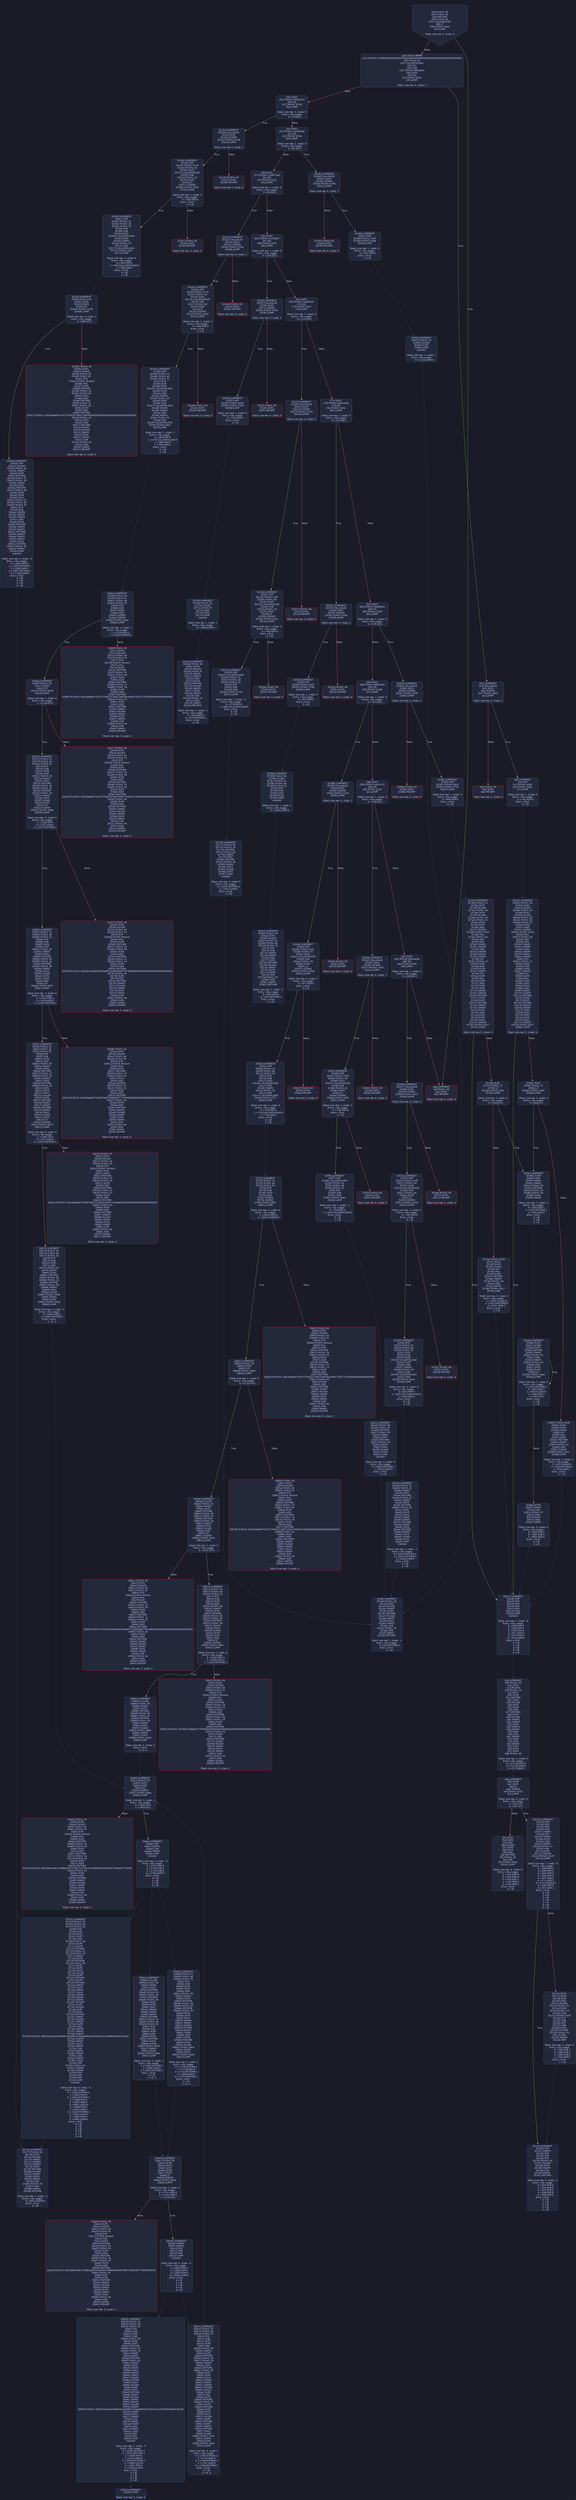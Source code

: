 digraph G {
    node [shape=box, style="filled, rounded", color="#565f89", fontcolor="#c0caf5", fontname="Helvetica", fillcolor="#24283b"];
    edge [color="#414868", fontcolor="#c0caf5", fontname="Helvetica"];
    bgcolor="#1a1b26";
    0 [ label = "[00] PUSH1 80
[02] PUSH1 40
[04] MSTORE
[05] PUSH1 04
[07] CALLDATASIZE
[08] LT
[09] PUSH2 00ae
[0c] JUMPI

Stack size req: 0, sizeΔ: 0
" shape = invhouse]
    1 [ label = "[0d] PUSH4 ffffffff
[12] PUSH29 0100000000000000000000000000000000000000000000000000000000
[30] PUSH1 00
[32] CALLDATALOAD
[33] DIV
[34] AND
[35] PUSH4 06fdde03
[3a] DUP2
[3b] EQ
[3c] PUSH2 00b3
[3f] JUMPI

Stack size req: 0, sizeΔ: 1
"]
    2 [ label = "[40] DUP1
[41] PUSH4 095ea7b3
[46] EQ
[47] PUSH2 013d
[4a] JUMPI

Stack size req: 1, sizeΔ: 0
Entry->Op usage:
	0->70:EQ:1
"]
    3 [ label = "[4b] DUP1
[4c] PUSH4 18160ddd
[51] EQ
[52] PUSH2 018a
[55] JUMPI

Stack size req: 1, sizeΔ: 0
Entry->Op usage:
	0->81:EQ:1
"]
    4 [ label = "[56] DUP1
[57] PUSH4 23b872dd
[5c] EQ
[5d] PUSH2 01b1
[60] JUMPI

Stack size req: 1, sizeΔ: 0
Entry->Op usage:
	0->92:EQ:1
"]
    5 [ label = "[61] DUP1
[62] PUSH4 313ce567
[67] EQ
[68] PUSH2 01f4
[6b] JUMPI

Stack size req: 1, sizeΔ: 0
Entry->Op usage:
	0->103:EQ:1
"]
    6 [ label = "[6c] DUP1
[6d] PUSH4 70a08231
[72] EQ
[73] PUSH2 021f
[76] JUMPI

Stack size req: 1, sizeΔ: 0
Entry->Op usage:
	0->114:EQ:1
"]
    7 [ label = "[77] DUP1
[78] PUSH4 8da5cb5b
[7d] EQ
[7e] PUSH2 0252
[81] JUMPI

Stack size req: 1, sizeΔ: 0
Entry->Op usage:
	0->125:EQ:1
"]
    8 [ label = "[82] DUP1
[83] PUSH4 95d89b41
[88] EQ
[89] PUSH2 0283
[8c] JUMPI

Stack size req: 1, sizeΔ: 0
Entry->Op usage:
	0->136:EQ:1
"]
    9 [ label = "[8d] DUP1
[8e] PUSH4 a9059cbb
[93] EQ
[94] PUSH2 0298
[97] JUMPI

Stack size req: 1, sizeΔ: 0
Entry->Op usage:
	0->147:EQ:1
"]
    10 [ label = "[98] DUP1
[99] PUSH4 cd4217c1
[9e] EQ
[9f] PUSH2 02d3
[a2] JUMPI

Stack size req: 1, sizeΔ: 0
Entry->Op usage:
	0->158:EQ:1
"]
    11 [ label = "[a3] DUP1
[a4] PUSH4 dd62ed3e
[a9] EQ
[aa] PUSH2 0306
[ad] JUMPI

Stack size req: 1, sizeΔ: 0
Entry->Op usage:
	0->169:EQ:1
"]
    12 [ label = "[ae] JUMPDEST
[af] PUSH1 00
[b1] DUP1
[b2] REVERT

Stack size req: 0, sizeΔ: 0
" color = "red"]
    13 [ label = "[b3] JUMPDEST
[b4] CALLVALUE
[b5] DUP1
[b6] ISZERO
[b7] PUSH2 00bf
[ba] JUMPI

Stack size req: 0, sizeΔ: 1
"]
    14 [ label = "[bb] PUSH1 00
[bd] DUP1
[be] REVERT

Stack size req: 0, sizeΔ: 0
" color = "red"]
    15 [ label = "[bf] JUMPDEST
[c0] POP
[c1] PUSH2 00c8
[c4] PUSH2 0341
[c7] JUMP

Stack size req: 1, sizeΔ: 0
Entry->Op usage:
	0->192:POP:0
Entry->Exit:
	0->😵
"]
    16 [ label = "[c8] JUMPDEST
[c9] PUSH1 40
[cb] DUP1
[cc] MLOAD
[cd] PUSH1 20
[cf] DUP1
[d0] DUP3
[d1] MSTORE
[d2] DUP4
[d3] MLOAD
[d4] DUP2
[d5] DUP4
[d6] ADD
[d7] MSTORE
[d8] DUP4
[d9] MLOAD
[da] SWAP2
[db] SWAP3
[dc] DUP4
[dd] SWAP3
[de] SWAP1
[df] DUP4
[e0] ADD
[e1] SWAP2
[e2] DUP6
[e3] ADD
[e4] SWAP1
[e5] DUP1
[e6] DUP4
[e7] DUP4
[e8] PUSH1 00

Stack size req: 1, sizeΔ: 9
Entry->Op usage:
	0->211:MLOAD:0
	0->217:MLOAD:0
	0->227:ADD:0
"]
    17 [ label = "[ea] JUMPDEST
[eb] DUP4
[ec] DUP2
[ed] LT
[ee] ISZERO
[ef] PUSH2 0102
[f2] JUMPI

Stack size req: 4, sizeΔ: 0
Entry->Op usage:
	0->237:LT:0
	3->237:LT:1
"]
    18 [ label = "[f3] DUP2
[f4] DUP2
[f5] ADD
[f6] MLOAD
[f7] DUP4
[f8] DUP3
[f9] ADD
[fa] MSTORE
[fb] PUSH1 20
[fd] ADD
[fe] PUSH2 00ea
[0101] JUMP

Stack size req: 3, sizeΔ: 0
Entry->Op usage:
	0->245:ADD:0
	0->249:ADD:0
	0->253:ADD:1
	1->245:ADD:1
	2->249:ADD:1
Entry->Exit:
	0->😵
"]
    19 [ label = "[0102] JUMPDEST
[0103] POP
[0104] POP
[0105] POP
[0106] POP
[0107] SWAP1
[0108] POP
[0109] SWAP1
[010a] DUP2
[010b] ADD
[010c] SWAP1
[010d] PUSH1 1f
[010f] AND
[0110] DUP1
[0111] ISZERO
[0112] PUSH2 012f
[0115] JUMPI

Stack size req: 7, sizeΔ: -5
Entry->Op usage:
	0->259:POP:0
	1->260:POP:0
	2->261:POP:0
	3->262:POP:0
	4->267:ADD:0
	4->271:AND:1
	4->273:ISZERO:0
	5->264:POP:0
	6->267:ADD:1
Entry->Exit:
	0->😵
	1->😵
	2->😵
	3->😵
	4->0
	5->😵
	6->😵
"]
    20 [ label = "[0116] DUP1
[0117] DUP3
[0118] SUB
[0119] DUP1
[011a] MLOAD
[011b] PUSH1 01
[011d] DUP4
[011e] PUSH1 20
[0120] SUB
[0121] PUSH2 0100
[0124] EXP
[0125] SUB
[0126] NOT
[0127] AND
[0128] DUP2
[0129] MSTORE
[012a] PUSH1 20
[012c] ADD
[012d] SWAP2
[012e] POP

Stack size req: 2, sizeΔ: 0
Entry->Op usage:
	0->280:SUB:1
	0->288:SUB:1
	1->280:SUB:0
	1->302:POP:0
Entry->Exit:
	1->😵
"]
    21 [ label = "[012f] JUMPDEST
[0130] POP
[0131] SWAP3
[0132] POP
[0133] POP
[0134] POP
[0135] PUSH1 40
[0137] MLOAD
[0138] DUP1
[0139] SWAP2
[013a] SUB
[013b] SWAP1
[013c] RETURN

Stack size req: 5, sizeΔ: -5
Entry->Op usage:
	0->304:POP:0
	1->314:SUB:0
	2->307:POP:0
	3->308:POP:0
	4->306:POP:0
Entry->Exit:
	0->😵
	1->😵
	2->😵
	3->😵
	4->😵
" color = "darkblue"]
    22 [ label = "[013d] JUMPDEST
[013e] CALLVALUE
[013f] DUP1
[0140] ISZERO
[0141] PUSH2 0149
[0144] JUMPI

Stack size req: 0, sizeΔ: 1
"]
    23 [ label = "[0145] PUSH1 00
[0147] DUP1
[0148] REVERT

Stack size req: 0, sizeΔ: 0
" color = "red"]
    24 [ label = "[0149] JUMPDEST
[014a] POP
[014b] PUSH2 0176
[014e] PUSH1 04
[0150] DUP1
[0151] CALLDATASIZE
[0152] SUB
[0153] PUSH1 40
[0155] DUP2
[0156] LT
[0157] ISZERO
[0158] PUSH2 0160
[015b] JUMPI

Stack size req: 1, sizeΔ: 2
Entry->Op usage:
	0->330:POP:0
Entry->Exit:
	0->😵
"]
    25 [ label = "[015c] PUSH1 00
[015e] DUP1
[015f] REVERT

Stack size req: 0, sizeΔ: 0
" color = "red"]
    26 [ label = "[0160] JUMPDEST
[0161] POP
[0162] PUSH1 01
[0164] PUSH1 a0
[0166] PUSH1 02
[0168] EXP
[0169] SUB
[016a] DUP2
[016b] CALLDATALOAD
[016c] AND
[016d] SWAP1
[016e] PUSH1 20
[0170] ADD
[0171] CALLDATALOAD
[0172] PUSH2 03cf
[0175] JUMP

Stack size req: 2, sizeΔ: 0
Entry->Op usage:
	0->353:POP:0
	1->363:CALLDATALOAD:0
	1->368:ADD:1
Entry->Exit:
	0->😵
	1->😵
"]
    27 [ label = "[0176] JUMPDEST
[0177] PUSH1 40
[0179] DUP1
[017a] MLOAD
[017b] SWAP2
[017c] ISZERO
[017d] ISZERO
[017e] DUP3
[017f] MSTORE
[0180] MLOAD
[0181] SWAP1
[0182] DUP2
[0183] SWAP1
[0184] SUB
[0185] PUSH1 20
[0187] ADD
[0188] SWAP1
[0189] RETURN

Stack size req: 1, sizeΔ: -1
Entry->Op usage:
	0->380:ISZERO:0
Entry->Exit:
	0->😵
" color = "darkblue"]
    28 [ label = "[018a] JUMPDEST
[018b] CALLVALUE
[018c] DUP1
[018d] ISZERO
[018e] PUSH2 0196
[0191] JUMPI

Stack size req: 0, sizeΔ: 1
"]
    29 [ label = "[0192] PUSH1 00
[0194] DUP1
[0195] REVERT

Stack size req: 0, sizeΔ: 0
" color = "red"]
    30 [ label = "[0196] JUMPDEST
[0197] POP
[0198] PUSH2 019f
[019b] PUSH2 0456
[019e] JUMP

Stack size req: 1, sizeΔ: 0
Entry->Op usage:
	0->407:POP:0
Entry->Exit:
	0->😵
"]
    31 [ label = "[019f] JUMPDEST
[01a0] PUSH1 40
[01a2] DUP1
[01a3] MLOAD
[01a4] SWAP2
[01a5] DUP3
[01a6] MSTORE
[01a7] MLOAD
[01a8] SWAP1
[01a9] DUP2
[01aa] SWAP1
[01ab] SUB
[01ac] PUSH1 20
[01ae] ADD
[01af] SWAP1
[01b0] RETURN

Stack size req: 1, sizeΔ: -1
Entry->Op usage:
	0->422:MSTORE:1
Entry->Exit:
	0->😵
" color = "darkblue"]
    32 [ label = "[01b1] JUMPDEST
[01b2] CALLVALUE
[01b3] DUP1
[01b4] ISZERO
[01b5] PUSH2 01bd
[01b8] JUMPI

Stack size req: 0, sizeΔ: 1
"]
    33 [ label = "[01b9] PUSH1 00
[01bb] DUP1
[01bc] REVERT

Stack size req: 0, sizeΔ: 0
" color = "red"]
    34 [ label = "[01bd] JUMPDEST
[01be] POP
[01bf] PUSH2 0176
[01c2] PUSH1 04
[01c4] DUP1
[01c5] CALLDATASIZE
[01c6] SUB
[01c7] PUSH1 60
[01c9] DUP2
[01ca] LT
[01cb] ISZERO
[01cc] PUSH2 01d4
[01cf] JUMPI

Stack size req: 1, sizeΔ: 2
Entry->Op usage:
	0->446:POP:0
Entry->Exit:
	0->😵
"]
    35 [ label = "[01d0] PUSH1 00
[01d2] DUP1
[01d3] REVERT

Stack size req: 0, sizeΔ: 0
" color = "red"]
    36 [ label = "[01d4] JUMPDEST
[01d5] POP
[01d6] PUSH1 01
[01d8] PUSH1 a0
[01da] PUSH1 02
[01dc] EXP
[01dd] SUB
[01de] DUP2
[01df] CALLDATALOAD
[01e0] DUP2
[01e1] AND
[01e2] SWAP2
[01e3] PUSH1 20
[01e5] DUP2
[01e6] ADD
[01e7] CALLDATALOAD
[01e8] SWAP1
[01e9] SWAP2
[01ea] AND
[01eb] SWAP1
[01ec] PUSH1 40
[01ee] ADD
[01ef] CALLDATALOAD
[01f0] PUSH2 045c
[01f3] JUMP

Stack size req: 2, sizeΔ: 1
Entry->Op usage:
	0->469:POP:0
	1->479:CALLDATALOAD:0
	1->486:ADD:0
	1->494:ADD:1
Entry->Exit:
	0->😵
	1->😵
"]
    37 [ label = "[01f4] JUMPDEST
[01f5] CALLVALUE
[01f6] DUP1
[01f7] ISZERO
[01f8] PUSH2 0200
[01fb] JUMPI

Stack size req: 0, sizeΔ: 1
"]
    38 [ label = "[01fc] PUSH1 00
[01fe] DUP1
[01ff] REVERT

Stack size req: 0, sizeΔ: 0
" color = "red"]
    39 [ label = "[0200] JUMPDEST
[0201] POP
[0202] PUSH2 0209
[0205] PUSH2 076d
[0208] JUMP

Stack size req: 1, sizeΔ: 0
Entry->Op usage:
	0->513:POP:0
Entry->Exit:
	0->😵
"]
    40 [ label = "[0209] JUMPDEST
[020a] PUSH1 40
[020c] DUP1
[020d] MLOAD
[020e] PUSH1 ff
[0210] SWAP1
[0211] SWAP3
[0212] AND
[0213] DUP3
[0214] MSTORE
[0215] MLOAD
[0216] SWAP1
[0217] DUP2
[0218] SWAP1
[0219] SUB
[021a] PUSH1 20
[021c] ADD
[021d] SWAP1
[021e] RETURN

Stack size req: 1, sizeΔ: -1
Entry->Op usage:
	0->530:AND:0
	0->532:MSTORE:1
Entry->Exit:
	0->😵
" color = "darkblue"]
    41 [ label = "[021f] JUMPDEST
[0220] CALLVALUE
[0221] DUP1
[0222] ISZERO
[0223] PUSH2 022b
[0226] JUMPI

Stack size req: 0, sizeΔ: 1
"]
    42 [ label = "[0227] PUSH1 00
[0229] DUP1
[022a] REVERT

Stack size req: 0, sizeΔ: 0
" color = "red"]
    43 [ label = "[022b] JUMPDEST
[022c] POP
[022d] PUSH2 019f
[0230] PUSH1 04
[0232] DUP1
[0233] CALLDATASIZE
[0234] SUB
[0235] PUSH1 20
[0237] DUP2
[0238] LT
[0239] ISZERO
[023a] PUSH2 0242
[023d] JUMPI

Stack size req: 1, sizeΔ: 2
Entry->Op usage:
	0->556:POP:0
Entry->Exit:
	0->😵
"]
    44 [ label = "[023e] PUSH1 00
[0240] DUP1
[0241] REVERT

Stack size req: 0, sizeΔ: 0
" color = "red"]
    45 [ label = "[0242] JUMPDEST
[0243] POP
[0244] CALLDATALOAD
[0245] PUSH1 01
[0247] PUSH1 a0
[0249] PUSH1 02
[024b] EXP
[024c] SUB
[024d] AND
[024e] PUSH2 0776
[0251] JUMP

Stack size req: 2, sizeΔ: -1
Entry->Op usage:
	0->579:POP:0
	1->580:CALLDATALOAD:0
Entry->Exit:
	0->😵
	1->😵
"]
    46 [ label = "[0252] JUMPDEST
[0253] CALLVALUE
[0254] DUP1
[0255] ISZERO
[0256] PUSH2 025e
[0259] JUMPI

Stack size req: 0, sizeΔ: 1
"]
    47 [ label = "[025a] PUSH1 00
[025c] DUP1
[025d] REVERT

Stack size req: 0, sizeΔ: 0
" color = "red"]
    48 [ label = "[025e] JUMPDEST
[025f] POP
[0260] PUSH2 0267
[0263] PUSH2 0788
[0266] JUMP

Stack size req: 1, sizeΔ: 0
Entry->Op usage:
	0->607:POP:0
Entry->Exit:
	0->😵
"]
    49 [ label = "[0267] JUMPDEST
[0268] PUSH1 40
[026a] DUP1
[026b] MLOAD
[026c] PUSH1 01
[026e] PUSH1 a0
[0270] PUSH1 02
[0272] EXP
[0273] SUB
[0274] SWAP1
[0275] SWAP3
[0276] AND
[0277] DUP3
[0278] MSTORE
[0279] MLOAD
[027a] SWAP1
[027b] DUP2
[027c] SWAP1
[027d] SUB
[027e] PUSH1 20
[0280] ADD
[0281] SWAP1
[0282] RETURN

Stack size req: 1, sizeΔ: -1
Entry->Op usage:
	0->630:AND:0
	0->632:MSTORE:1
Entry->Exit:
	0->😵
" color = "darkblue"]
    50 [ label = "[0283] JUMPDEST
[0284] CALLVALUE
[0285] DUP1
[0286] ISZERO
[0287] PUSH2 028f
[028a] JUMPI

Stack size req: 0, sizeΔ: 1
"]
    51 [ label = "[028b] PUSH1 00
[028d] DUP1
[028e] REVERT

Stack size req: 0, sizeΔ: 0
" color = "red"]
    52 [ label = "[028f] JUMPDEST
[0290] POP
[0291] PUSH2 00c8
[0294] PUSH2 0797
[0297] JUMP

Stack size req: 1, sizeΔ: 0
Entry->Op usage:
	0->656:POP:0
Entry->Exit:
	0->😵
"]
    53 [ label = "[0298] JUMPDEST
[0299] CALLVALUE
[029a] DUP1
[029b] ISZERO
[029c] PUSH2 02a4
[029f] JUMPI

Stack size req: 0, sizeΔ: 1
"]
    54 [ label = "[02a0] PUSH1 00
[02a2] DUP1
[02a3] REVERT

Stack size req: 0, sizeΔ: 0
" color = "red"]
    55 [ label = "[02a4] JUMPDEST
[02a5] POP
[02a6] PUSH2 02d1
[02a9] PUSH1 04
[02ab] DUP1
[02ac] CALLDATASIZE
[02ad] SUB
[02ae] PUSH1 40
[02b0] DUP2
[02b1] LT
[02b2] ISZERO
[02b3] PUSH2 02bb
[02b6] JUMPI

Stack size req: 1, sizeΔ: 2
Entry->Op usage:
	0->677:POP:0
Entry->Exit:
	0->😵
"]
    56 [ label = "[02b7] PUSH1 00
[02b9] DUP1
[02ba] REVERT

Stack size req: 0, sizeΔ: 0
" color = "red"]
    57 [ label = "[02bb] JUMPDEST
[02bc] POP
[02bd] PUSH1 01
[02bf] PUSH1 a0
[02c1] PUSH1 02
[02c3] EXP
[02c4] SUB
[02c5] DUP2
[02c6] CALLDATALOAD
[02c7] AND
[02c8] SWAP1
[02c9] PUSH1 20
[02cb] ADD
[02cc] CALLDATALOAD
[02cd] PUSH2 07f1
[02d0] JUMP

Stack size req: 2, sizeΔ: 0
Entry->Op usage:
	0->700:POP:0
	1->710:CALLDATALOAD:0
	1->715:ADD:1
Entry->Exit:
	0->😵
	1->😵
"]
    58 [ label = "[02d1] JUMPDEST
[02d2] STOP

Stack size req: 0, sizeΔ: 0
" color = "darkblue"]
    59 [ label = "[02d3] JUMPDEST
[02d4] CALLVALUE
[02d5] DUP1
[02d6] ISZERO
[02d7] PUSH2 02df
[02da] JUMPI

Stack size req: 0, sizeΔ: 1
"]
    60 [ label = "[02db] PUSH1 00
[02dd] DUP1
[02de] REVERT

Stack size req: 0, sizeΔ: 0
" color = "red"]
    61 [ label = "[02df] JUMPDEST
[02e0] POP
[02e1] PUSH2 019f
[02e4] PUSH1 04
[02e6] DUP1
[02e7] CALLDATASIZE
[02e8] SUB
[02e9] PUSH1 20
[02eb] DUP2
[02ec] LT
[02ed] ISZERO
[02ee] PUSH2 02f6
[02f1] JUMPI

Stack size req: 1, sizeΔ: 2
Entry->Op usage:
	0->736:POP:0
Entry->Exit:
	0->😵
"]
    62 [ label = "[02f2] PUSH1 00
[02f4] DUP1
[02f5] REVERT

Stack size req: 0, sizeΔ: 0
" color = "red"]
    63 [ label = "[02f6] JUMPDEST
[02f7] POP
[02f8] CALLDATALOAD
[02f9] PUSH1 01
[02fb] PUSH1 a0
[02fd] PUSH1 02
[02ff] EXP
[0300] SUB
[0301] AND
[0302] PUSH2 0a21
[0305] JUMP

Stack size req: 2, sizeΔ: -1
Entry->Op usage:
	0->759:POP:0
	1->760:CALLDATALOAD:0
Entry->Exit:
	0->😵
	1->😵
"]
    64 [ label = "[0306] JUMPDEST
[0307] CALLVALUE
[0308] DUP1
[0309] ISZERO
[030a] PUSH2 0312
[030d] JUMPI

Stack size req: 0, sizeΔ: 1
"]
    65 [ label = "[030e] PUSH1 00
[0310] DUP1
[0311] REVERT

Stack size req: 0, sizeΔ: 0
" color = "red"]
    66 [ label = "[0312] JUMPDEST
[0313] POP
[0314] PUSH2 019f
[0317] PUSH1 04
[0319] DUP1
[031a] CALLDATASIZE
[031b] SUB
[031c] PUSH1 40
[031e] DUP2
[031f] LT
[0320] ISZERO
[0321] PUSH2 0329
[0324] JUMPI

Stack size req: 1, sizeΔ: 2
Entry->Op usage:
	0->787:POP:0
Entry->Exit:
	0->😵
"]
    67 [ label = "[0325] PUSH1 00
[0327] DUP1
[0328] REVERT

Stack size req: 0, sizeΔ: 0
" color = "red"]
    68 [ label = "[0329] JUMPDEST
[032a] POP
[032b] PUSH1 01
[032d] PUSH1 a0
[032f] PUSH1 02
[0331] EXP
[0332] SUB
[0333] DUP2
[0334] CALLDATALOAD
[0335] DUP2
[0336] AND
[0337] SWAP2
[0338] PUSH1 20
[033a] ADD
[033b] CALLDATALOAD
[033c] AND
[033d] PUSH2 0a33
[0340] JUMP

Stack size req: 2, sizeΔ: 0
Entry->Op usage:
	0->810:POP:0
	1->820:CALLDATALOAD:0
	1->826:ADD:1
Entry->Exit:
	0->😵
	1->😵
"]
    69 [ label = "[0341] JUMPDEST
[0342] PUSH1 00
[0344] DUP1
[0345] SLOAD
[0346] PUSH1 40
[0348] DUP1
[0349] MLOAD
[034a] PUSH1 20
[034c] PUSH1 02
[034e] PUSH1 01
[0350] DUP6
[0351] AND
[0352] ISZERO
[0353] PUSH2 0100
[0356] MUL
[0357] PUSH1 00
[0359] NOT
[035a] ADD
[035b] SWAP1
[035c] SWAP5
[035d] AND
[035e] SWAP4
[035f] SWAP1
[0360] SWAP4
[0361] DIV
[0362] PUSH1 1f
[0364] DUP2
[0365] ADD
[0366] DUP5
[0367] SWAP1
[0368] DIV
[0369] DUP5
[036a] MUL
[036b] DUP3
[036c] ADD
[036d] DUP5
[036e] ADD
[036f] SWAP1
[0370] SWAP3
[0371] MSTORE
[0372] DUP2
[0373] DUP2
[0374] MSTORE
[0375] SWAP3
[0376] SWAP2
[0377] DUP4
[0378] ADD
[0379] DUP3
[037a] DUP3
[037b] DUP1
[037c] ISZERO
[037d] PUSH2 03c7
[0380] JUMPI

Stack size req: 0, sizeΔ: 6
"]
    70 [ label = "[0381] DUP1
[0382] PUSH1 1f
[0384] LT
[0385] PUSH2 039c
[0388] JUMPI

Stack size req: 1, sizeΔ: 0
Entry->Op usage:
	0->900:LT:1
"]
    71 [ label = "[0389] PUSH2 0100
[038c] DUP1
[038d] DUP4
[038e] SLOAD
[038f] DIV
[0390] MUL
[0391] DUP4
[0392] MSTORE
[0393] SWAP2
[0394] PUSH1 20
[0396] ADD
[0397] SWAP2
[0398] PUSH2 03c7
[039b] JUMP

Stack size req: 3, sizeΔ: 0
Entry->Op usage:
	1->910:SLOAD:0
	2->914:MSTORE:0
	2->918:ADD:1
Entry->Exit:
	2->😵
"]
    72 [ label = "[039c] JUMPDEST
[039d] DUP3
[039e] ADD
[039f] SWAP2
[03a0] SWAP1
[03a1] PUSH1 00
[03a3] MSTORE
[03a4] PUSH1 20
[03a6] PUSH1 00
[03a8] SHA3
[03a9] SWAP1

Stack size req: 3, sizeΔ: 0
Entry->Op usage:
	0->926:ADD:1
	1->931:MSTORE:1
	2->926:ADD:0
Entry->Exit:
	0->😵
	1->😵
	2->0
"]
    73 [ label = "[03aa] JUMPDEST
[03ab] DUP2
[03ac] SLOAD
[03ad] DUP2
[03ae] MSTORE
[03af] SWAP1
[03b0] PUSH1 01
[03b2] ADD
[03b3] SWAP1
[03b4] PUSH1 20
[03b6] ADD
[03b7] DUP1
[03b8] DUP4
[03b9] GT
[03ba] PUSH2 03aa
[03bd] JUMPI

Stack size req: 3, sizeΔ: 0
Entry->Op usage:
	0->942:MSTORE:0
	0->950:ADD:1
	1->940:SLOAD:0
	1->946:ADD:1
	2->953:GT:0
Entry->Exit:
	0->😵
	1->😵
"]
    74 [ label = "[03be] DUP3
[03bf] SWAP1
[03c0] SUB
[03c1] PUSH1 1f
[03c3] AND
[03c4] DUP3
[03c5] ADD
[03c6] SWAP2

Stack size req: 3, sizeΔ: 0
Entry->Op usage:
	0->960:SUB:0
	2->960:SUB:1
	2->965:ADD:0
Entry->Exit:
	0->😵
	2->0
"]
    75 [ label = "[03c7] JUMPDEST
[03c8] POP
[03c9] POP
[03ca] POP
[03cb] POP
[03cc] POP
[03cd] DUP2
[03ce] JUMP
Indirect!

Stack size req: 7, sizeΔ: -5
Entry->Op usage:
	0->968:POP:0
	1->969:POP:0
	2->970:POP:0
	3->971:POP:0
	4->972:POP:0
	6->974:JUMP:0
Entry->Exit:
	0->😵
	1->😵
	2->😵
	3->😵
	4->😵
" color = "teal"]
    76 [ label = "[03cf] JUMPDEST
[03d0] PUSH1 00
[03d2] DUP1
[03d3] DUP3
[03d4] GT
[03d5] PUSH2 0428
[03d8] JUMPI

Stack size req: 1, sizeΔ: 1
Entry->Op usage:
	0->980:GT:0
"]
    77 [ label = "[03d9] PUSH1 40
[03db] DUP1
[03dc] MLOAD
[03dd] PUSH1 e5
[03df] PUSH1 02
[03e1] EXP
[03e2] PUSH3 461bcd
[03e6] MUL
[03e7] DUP2
[03e8] MSTORE
[03e9] PUSH1 20
[03eb] PUSH1 04
[03ed] DUP3
[03ee] ADD
[03ef] MSTORE
[03f0] PUSH1 0f
[03f2] PUSH1 24
[03f4] DUP3
[03f5] ADD
[03f6] MSTORE
[03f7] PUSH32 43616e6e6f7420757365207a65726f0000000000000000000000000000000000
[0418] PUSH1 44
[041a] DUP3
[041b] ADD
[041c] MSTORE
[041d] SWAP1
[041e] MLOAD
[041f] SWAP1
[0420] DUP2
[0421] SWAP1
[0422] SUB
[0423] PUSH1 64
[0425] ADD
[0426] SWAP1
[0427] REVERT

Stack size req: 0, sizeΔ: 0
" color = "red"]
    78 [ label = "[0428] JUMPDEST
[0429] POP
[042a] CALLER
[042b] PUSH1 00
[042d] SWAP1
[042e] DUP2
[042f] MSTORE
[0430] PUSH1 07
[0432] PUSH1 20
[0434] SWAP1
[0435] DUP2
[0436] MSTORE
[0437] PUSH1 40
[0439] DUP1
[043a] DUP4
[043b] SHA3
[043c] PUSH1 01
[043e] PUSH1 a0
[0440] PUSH1 02
[0442] EXP
[0443] SUB
[0444] SWAP6
[0445] SWAP1
[0446] SWAP6
[0447] AND
[0448] DUP4
[0449] MSTORE
[044a] SWAP4
[044b] SWAP1
[044c] MSTORE
[044d] SWAP2
[044e] SWAP1
[044f] SWAP2
[0450] SHA3
[0451] SSTORE
[0452] PUSH1 01
[0454] SWAP1
[0455] JUMP
Indirect!

Stack size req: 4, sizeΔ: -3
Entry->Op usage:
	0->1065:POP:0
	1->1105:SSTORE:1
	2->1095:AND:1
	2->1097:MSTORE:1
	3->1109:JUMP:0
Entry->Exit:
	0->😵
	1->😵
	2->😵
	3->😵
" color = "teal"]
    79 [ label = "[0456] JUMPDEST
[0457] PUSH1 03
[0459] SLOAD
[045a] DUP2
[045b] JUMP
Indirect!

Stack size req: 1, sizeΔ: 1
Entry->Op usage:
	0->1115:JUMP:0
" color = "teal"]
    80 [ label = "[045c] JUMPDEST
[045d] PUSH1 00
[045f] PUSH1 01
[0461] PUSH1 a0
[0463] PUSH1 02
[0465] EXP
[0466] SUB
[0467] DUP4
[0468] AND
[0469] ISZERO
[046a] ISZERO
[046b] PUSH2 04be
[046e] JUMPI

Stack size req: 2, sizeΔ: 1
Entry->Op usage:
	1->1128:AND:0
	1->1129:ISZERO:0
"]
    81 [ label = "[046f] PUSH1 40
[0471] DUP1
[0472] MLOAD
[0473] PUSH1 e5
[0475] PUSH1 02
[0477] EXP
[0478] PUSH3 461bcd
[047c] MUL
[047d] DUP2
[047e] MSTORE
[047f] PUSH1 20
[0481] PUSH1 04
[0483] DUP3
[0484] ADD
[0485] MSTORE
[0486] PUSH1 17
[0488] PUSH1 24
[048a] DUP3
[048b] ADD
[048c] MSTORE
[048d] PUSH32 43616e6e6f7420757365207a65726f2061646472657373000000000000000000
[04ae] PUSH1 44
[04b0] DUP3
[04b1] ADD
[04b2] MSTORE
[04b3] SWAP1
[04b4] MLOAD
[04b5] SWAP1
[04b6] DUP2
[04b7] SWAP1
[04b8] SUB
[04b9] PUSH1 64
[04bb] ADD
[04bc] SWAP1
[04bd] REVERT

Stack size req: 0, sizeΔ: 0
" color = "red"]
    82 [ label = "[04be] JUMPDEST
[04bf] PUSH1 00
[04c1] DUP3
[04c2] GT
[04c3] PUSH2 0516
[04c6] JUMPI

Stack size req: 2, sizeΔ: 0
Entry->Op usage:
	1->1218:GT:0
"]
    83 [ label = "[04c7] PUSH1 40
[04c9] DUP1
[04ca] MLOAD
[04cb] PUSH1 e5
[04cd] PUSH1 02
[04cf] EXP
[04d0] PUSH3 461bcd
[04d4] MUL
[04d5] DUP2
[04d6] MSTORE
[04d7] PUSH1 20
[04d9] PUSH1 04
[04db] DUP3
[04dc] ADD
[04dd] MSTORE
[04de] PUSH1 15
[04e0] PUSH1 24
[04e2] DUP3
[04e3] ADD
[04e4] MSTORE
[04e5] PUSH32 43616e6e6f7420757365207a65726f2076616c75650000000000000000000000
[0506] PUSH1 44
[0508] DUP3
[0509] ADD
[050a] MSTORE
[050b] SWAP1
[050c] MLOAD
[050d] SWAP1
[050e] DUP2
[050f] SWAP1
[0510] SUB
[0511] PUSH1 64
[0513] ADD
[0514] SWAP1
[0515] REVERT

Stack size req: 0, sizeΔ: 0
" color = "red"]
    84 [ label = "[0516] JUMPDEST
[0517] PUSH1 01
[0519] PUSH1 a0
[051b] PUSH1 02
[051d] EXP
[051e] SUB
[051f] DUP5
[0520] AND
[0521] PUSH1 00
[0523] SWAP1
[0524] DUP2
[0525] MSTORE
[0526] PUSH1 05
[0528] PUSH1 20
[052a] MSTORE
[052b] PUSH1 40
[052d] SWAP1
[052e] SHA3
[052f] SLOAD
[0530] DUP3
[0531] GT
[0532] ISZERO
[0533] PUSH2 0586
[0536] JUMPI

Stack size req: 4, sizeΔ: 0
Entry->Op usage:
	1->1329:GT:0
	3->1312:AND:0
	3->1317:MSTORE:1
"]
    85 [ label = "[0537] PUSH1 40
[0539] DUP1
[053a] MLOAD
[053b] PUSH1 e5
[053d] PUSH1 02
[053f] EXP
[0540] PUSH3 461bcd
[0544] MUL
[0545] DUP2
[0546] MSTORE
[0547] PUSH1 20
[0549] PUSH1 04
[054b] DUP3
[054c] ADD
[054d] MSTORE
[054e] PUSH1 12
[0550] PUSH1 24
[0552] DUP3
[0553] ADD
[0554] MSTORE
[0555] PUSH32 42616c616e6365206e6f7420656e6f7567680000000000000000000000000000
[0576] PUSH1 44
[0578] DUP3
[0579] ADD
[057a] MSTORE
[057b] SWAP1
[057c] MLOAD
[057d] SWAP1
[057e] DUP2
[057f] SWAP1
[0580] SUB
[0581] PUSH1 64
[0583] ADD
[0584] SWAP1
[0585] REVERT

Stack size req: 0, sizeΔ: 0
" color = "red"]
    86 [ label = "[0586] JUMPDEST
[0587] PUSH1 01
[0589] PUSH1 a0
[058b] PUSH1 02
[058d] EXP
[058e] SUB
[058f] DUP4
[0590] AND
[0591] PUSH1 00
[0593] SWAP1
[0594] DUP2
[0595] MSTORE
[0596] PUSH1 05
[0598] PUSH1 20
[059a] MSTORE
[059b] PUSH1 40
[059d] SWAP1
[059e] SHA3
[059f] SLOAD
[05a0] DUP3
[05a1] DUP2
[05a2] ADD
[05a3] GT
[05a4] PUSH2 05f7
[05a7] JUMPI

Stack size req: 3, sizeΔ: 0
Entry->Op usage:
	1->1442:ADD:1
	2->1424:AND:0
	2->1429:MSTORE:1
"]
    87 [ label = "[05a8] PUSH1 40
[05aa] DUP1
[05ab] MLOAD
[05ac] PUSH1 e5
[05ae] PUSH1 02
[05b0] EXP
[05b1] PUSH3 461bcd
[05b5] MUL
[05b6] DUP2
[05b7] MSTORE
[05b8] PUSH1 20
[05ba] PUSH1 04
[05bc] DUP3
[05bd] ADD
[05be] MSTORE
[05bf] PUSH1 10
[05c1] PUSH1 24
[05c3] DUP3
[05c4] ADD
[05c5] MSTORE
[05c6] PUSH32 43616e6e6f74206f766572666c6f777300000000000000000000000000000000
[05e7] PUSH1 44
[05e9] DUP3
[05ea] ADD
[05eb] MSTORE
[05ec] SWAP1
[05ed] MLOAD
[05ee] SWAP1
[05ef] DUP2
[05f0] SWAP1
[05f1] SUB
[05f2] PUSH1 64
[05f4] ADD
[05f5] SWAP1
[05f6] REVERT

Stack size req: 0, sizeΔ: 0
" color = "red"]
    88 [ label = "[05f7] JUMPDEST
[05f8] PUSH1 01
[05fa] PUSH1 a0
[05fc] PUSH1 02
[05fe] EXP
[05ff] SUB
[0600] DUP5
[0601] AND
[0602] PUSH1 00
[0604] SWAP1
[0605] DUP2
[0606] MSTORE
[0607] PUSH1 07
[0609] PUSH1 20
[060b] SWAP1
[060c] DUP2
[060d] MSTORE
[060e] PUSH1 40
[0610] DUP1
[0611] DUP4
[0612] SHA3
[0613] CALLER
[0614] DUP5
[0615] MSTORE
[0616] SWAP1
[0617] SWAP2
[0618] MSTORE
[0619] SWAP1
[061a] SHA3
[061b] SLOAD
[061c] DUP3
[061d] GT
[061e] ISZERO
[061f] PUSH2 0672
[0622] JUMPI

Stack size req: 4, sizeΔ: 0
Entry->Op usage:
	1->1565:GT:0
	3->1537:AND:0
	3->1542:MSTORE:1
"]
    89 [ label = "[0623] PUSH1 40
[0625] DUP1
[0626] MLOAD
[0627] PUSH1 e5
[0629] PUSH1 02
[062b] EXP
[062c] PUSH3 461bcd
[0630] MUL
[0631] DUP2
[0632] MSTORE
[0633] PUSH1 20
[0635] PUSH1 04
[0637] DUP3
[0638] ADD
[0639] MSTORE
[063a] PUSH1 15
[063c] PUSH1 24
[063e] DUP3
[063f] ADD
[0640] MSTORE
[0641] PUSH32 43616e6e6f74206f76657220616c6c6f77616e63650000000000000000000000
[0662] PUSH1 44
[0664] DUP3
[0665] ADD
[0666] MSTORE
[0667] SWAP1
[0668] MLOAD
[0669] SWAP1
[066a] DUP2
[066b] SWAP1
[066c] SUB
[066d] PUSH1 64
[066f] ADD
[0670] SWAP1
[0671] REVERT

Stack size req: 0, sizeΔ: 0
" color = "red"]
    90 [ label = "[0672] JUMPDEST
[0673] PUSH1 01
[0675] PUSH1 a0
[0677] PUSH1 02
[0679] EXP
[067a] SUB
[067b] DUP5
[067c] AND
[067d] PUSH1 00
[067f] SWAP1
[0680] DUP2
[0681] MSTORE
[0682] PUSH1 05
[0684] PUSH1 20
[0686] MSTORE
[0687] PUSH1 40
[0689] SWAP1
[068a] SHA3
[068b] SLOAD
[068c] PUSH2 0695
[068f] SWAP1
[0690] DUP4
[0691] PUSH2 0a50
[0694] JUMP

Stack size req: 4, sizeΔ: 3
Entry->Op usage:
	3->1660:AND:0
	3->1665:MSTORE:1
Entry->Exit:
	1->0, 4
"]
    91 [ label = "[0695] JUMPDEST
[0696] PUSH1 01
[0698] PUSH1 a0
[069a] PUSH1 02
[069c] EXP
[069d] SUB
[069e] DUP1
[069f] DUP7
[06a0] AND
[06a1] PUSH1 00
[06a3] SWAP1
[06a4] DUP2
[06a5] MSTORE
[06a6] PUSH1 05
[06a8] PUSH1 20
[06aa] MSTORE
[06ab] PUSH1 40
[06ad] DUP1
[06ae] DUP3
[06af] SHA3
[06b0] SWAP4
[06b1] SWAP1
[06b2] SWAP4
[06b3] SSTORE
[06b4] SWAP1
[06b5] DUP6
[06b6] AND
[06b7] DUP2
[06b8] MSTORE
[06b9] SHA3
[06ba] SLOAD
[06bb] PUSH2 06c4
[06be] SWAP1
[06bf] DUP4
[06c0] PUSH2 0ab0
[06c3] JUMP

Stack size req: 5, sizeΔ: 2
Entry->Op usage:
	0->1715:SSTORE:1
	3->1718:AND:0
	3->1720:MSTORE:1
	4->1696:AND:0
	4->1701:MSTORE:1
Entry->Exit:
	0->😵
	2->0, 4
"]
    92 [ label = "[06c4] JUMPDEST
[06c5] PUSH1 01
[06c7] PUSH1 a0
[06c9] PUSH1 02
[06cb] EXP
[06cc] SUB
[06cd] DUP1
[06ce] DUP6
[06cf] AND
[06d0] PUSH1 00
[06d2] SWAP1
[06d3] DUP2
[06d4] MSTORE
[06d5] PUSH1 05
[06d7] PUSH1 20
[06d9] SWAP1
[06da] DUP2
[06db] MSTORE
[06dc] PUSH1 40
[06de] DUP1
[06df] DUP4
[06e0] SHA3
[06e1] SWAP5
[06e2] SWAP1
[06e3] SWAP5
[06e4] SSTORE
[06e5] SWAP2
[06e6] DUP8
[06e7] AND
[06e8] DUP2
[06e9] MSTORE
[06ea] PUSH1 07
[06ec] DUP3
[06ed] MSTORE
[06ee] DUP3
[06ef] DUP2
[06f0] SHA3
[06f1] CALLER
[06f2] DUP3
[06f3] MSTORE
[06f4] SWAP1
[06f5] SWAP2
[06f6] MSTORE
[06f7] SHA3
[06f8] SLOAD
[06f9] PUSH2 0702
[06fc] SWAP1
[06fd] DUP4
[06fe] PUSH2 0a50
[0701] JUMP

Stack size req: 5, sizeΔ: 2
Entry->Op usage:
	0->1764:SSTORE:1
	3->1743:AND:0
	3->1748:MSTORE:1
	4->1767:AND:0
	4->1769:MSTORE:1
Entry->Exit:
	0->😵
	2->0, 4
"]
    93 [ label = "[0702] JUMPDEST
[0703] PUSH1 01
[0705] PUSH1 a0
[0707] PUSH1 02
[0709] EXP
[070a] SUB
[070b] DUP1
[070c] DUP7
[070d] AND
[070e] PUSH1 00
[0710] DUP2
[0711] DUP2
[0712] MSTORE
[0713] PUSH1 07
[0715] PUSH1 20
[0717] SWAP1
[0718] DUP2
[0719] MSTORE
[071a] PUSH1 40
[071c] DUP1
[071d] DUP4
[071e] SHA3
[071f] CALLER
[0720] DUP5
[0721] MSTORE
[0722] DUP3
[0723] MSTORE
[0724] SWAP2
[0725] DUP3
[0726] SWAP1
[0727] SHA3
[0728] SWAP5
[0729] SWAP1
[072a] SWAP5
[072b] SSTORE
[072c] DUP1
[072d] MLOAD
[072e] DUP7
[072f] DUP2
[0730] MSTORE
[0731] SWAP1
[0732] MLOAD
[0733] SWAP3
[0734] DUP8
[0735] AND
[0736] SWAP4
[0737] SWAP2
[0738] SWAP3
[0739] PUSH32 ddf252ad1be2c89b69c2b068fc378daa952ba7f163c4a11628f55a4df523b3ef
[075a] SWAP3
[075b] SWAP2
[075c] DUP2
[075d] SWAP1
[075e] SUB
[075f] SWAP1
[0760] SWAP2
[0761] ADD
[0762] SWAP1
[0763] LOG3
[0764] POP
[0765] PUSH1 01
[0767] SWAP4
[0768] SWAP3
[0769] POP
[076a] POP
[076b] POP
[076c] JUMP
Indirect!

Stack size req: 6, sizeΔ: -5
Entry->Op usage:
	0->1835:SSTORE:1
	1->1892:POP:0
	2->1840:MSTORE:1
	2->1898:POP:0
	3->1845:AND:0
	3->1891:LOG3:4
	3->1899:POP:0
	4->1805:AND:0
	4->1810:MSTORE:1
	4->1891:LOG3:3
	4->1897:POP:0
	5->1900:JUMP:0
Entry->Exit:
	0->😵
	1->😵
	2->😵
	3->😵
	4->😵
	5->😵
" color = "teal"]
    94 [ label = "[076d] JUMPDEST
[076e] PUSH1 02
[0770] SLOAD
[0771] PUSH1 ff
[0773] AND
[0774] DUP2
[0775] JUMP
Indirect!

Stack size req: 1, sizeΔ: 1
Entry->Op usage:
	0->1909:JUMP:0
" color = "teal"]
    95 [ label = "[0776] JUMPDEST
[0777] PUSH1 05
[0779] PUSH1 20
[077b] MSTORE
[077c] PUSH1 00
[077e] SWAP1
[077f] DUP2
[0780] MSTORE
[0781] PUSH1 40
[0783] SWAP1
[0784] SHA3
[0785] SLOAD
[0786] DUP2
[0787] JUMP
Indirect!

Stack size req: 2, sizeΔ: 0
Entry->Op usage:
	0->1920:MSTORE:1
	1->1927:JUMP:0
Entry->Exit:
	0->😵
" color = "teal"]
    96 [ label = "[0788] JUMPDEST
[0789] PUSH1 04
[078b] SLOAD
[078c] PUSH1 01
[078e] PUSH1 a0
[0790] PUSH1 02
[0792] EXP
[0793] SUB
[0794] AND
[0795] DUP2
[0796] JUMP
Indirect!

Stack size req: 1, sizeΔ: 1
Entry->Op usage:
	0->1942:JUMP:0
" color = "teal"]
    97 [ label = "[0797] JUMPDEST
[0798] PUSH1 01
[079a] DUP1
[079b] SLOAD
[079c] PUSH1 40
[079e] DUP1
[079f] MLOAD
[07a0] PUSH1 20
[07a2] PUSH1 02
[07a4] DUP5
[07a5] DUP7
[07a6] AND
[07a7] ISZERO
[07a8] PUSH2 0100
[07ab] MUL
[07ac] PUSH1 00
[07ae] NOT
[07af] ADD
[07b0] SWAP1
[07b1] SWAP5
[07b2] AND
[07b3] SWAP4
[07b4] SWAP1
[07b5] SWAP4
[07b6] DIV
[07b7] PUSH1 1f
[07b9] DUP2
[07ba] ADD
[07bb] DUP5
[07bc] SWAP1
[07bd] DIV
[07be] DUP5
[07bf] MUL
[07c0] DUP3
[07c1] ADD
[07c2] DUP5
[07c3] ADD
[07c4] SWAP1
[07c5] SWAP3
[07c6] MSTORE
[07c7] DUP2
[07c8] DUP2
[07c9] MSTORE
[07ca] SWAP3
[07cb] SWAP2
[07cc] DUP4
[07cd] ADD
[07ce] DUP3
[07cf] DUP3
[07d0] DUP1
[07d1] ISZERO
[07d2] PUSH2 03c7
[07d5] JUMPI

Stack size req: 0, sizeΔ: 6
"]
    98 [ label = "[07d6] DUP1
[07d7] PUSH1 1f
[07d9] LT
[07da] PUSH2 039c
[07dd] JUMPI

Stack size req: 1, sizeΔ: 0
Entry->Op usage:
	0->2009:LT:1
"]
    99 [ label = "[07de] PUSH2 0100
[07e1] DUP1
[07e2] DUP4
[07e3] SLOAD
[07e4] DIV
[07e5] MUL
[07e6] DUP4
[07e7] MSTORE
[07e8] SWAP2
[07e9] PUSH1 20
[07eb] ADD
[07ec] SWAP2
[07ed] PUSH2 03c7
[07f0] JUMP

Stack size req: 3, sizeΔ: 0
Entry->Op usage:
	1->2019:SLOAD:0
	2->2023:MSTORE:0
	2->2027:ADD:1
Entry->Exit:
	2->😵
"]
    100 [ label = "[07f1] JUMPDEST
[07f2] PUSH1 01
[07f4] PUSH1 a0
[07f6] PUSH1 02
[07f8] EXP
[07f9] SUB
[07fa] DUP3
[07fb] AND
[07fc] ISZERO
[07fd] ISZERO
[07fe] PUSH2 0851
[0801] JUMPI

Stack size req: 2, sizeΔ: 0
Entry->Op usage:
	1->2043:AND:0
	1->2044:ISZERO:0
"]
    101 [ label = "[0802] PUSH1 40
[0804] DUP1
[0805] MLOAD
[0806] PUSH1 e5
[0808] PUSH1 02
[080a] EXP
[080b] PUSH3 461bcd
[080f] MUL
[0810] DUP2
[0811] MSTORE
[0812] PUSH1 20
[0814] PUSH1 04
[0816] DUP3
[0817] ADD
[0818] MSTORE
[0819] PUSH1 17
[081b] PUSH1 24
[081d] DUP3
[081e] ADD
[081f] MSTORE
[0820] PUSH32 43616e6e6f7420757365207a65726f2061646472657373000000000000000000
[0841] PUSH1 44
[0843] DUP3
[0844] ADD
[0845] MSTORE
[0846] SWAP1
[0847] MLOAD
[0848] SWAP1
[0849] DUP2
[084a] SWAP1
[084b] SUB
[084c] PUSH1 64
[084e] ADD
[084f] SWAP1
[0850] REVERT

Stack size req: 0, sizeΔ: 0
" color = "red"]
    102 [ label = "[0851] JUMPDEST
[0852] PUSH1 00
[0854] DUP2
[0855] GT
[0856] PUSH2 08a9
[0859] JUMPI

Stack size req: 1, sizeΔ: 0
Entry->Op usage:
	0->2133:GT:0
"]
    103 [ label = "[085a] PUSH1 40
[085c] DUP1
[085d] MLOAD
[085e] PUSH1 e5
[0860] PUSH1 02
[0862] EXP
[0863] PUSH3 461bcd
[0867] MUL
[0868] DUP2
[0869] MSTORE
[086a] PUSH1 20
[086c] PUSH1 04
[086e] DUP3
[086f] ADD
[0870] MSTORE
[0871] PUSH1 15
[0873] PUSH1 24
[0875] DUP3
[0876] ADD
[0877] MSTORE
[0878] PUSH32 43616e6e6f7420757365207a65726f2076616c75650000000000000000000000
[0899] PUSH1 44
[089b] DUP3
[089c] ADD
[089d] MSTORE
[089e] SWAP1
[089f] MLOAD
[08a0] SWAP1
[08a1] DUP2
[08a2] SWAP1
[08a3] SUB
[08a4] PUSH1 64
[08a6] ADD
[08a7] SWAP1
[08a8] REVERT

Stack size req: 0, sizeΔ: 0
" color = "red"]
    104 [ label = "[08a9] JUMPDEST
[08aa] CALLER
[08ab] PUSH1 00
[08ad] SWAP1
[08ae] DUP2
[08af] MSTORE
[08b0] PUSH1 05
[08b2] PUSH1 20
[08b4] MSTORE
[08b5] PUSH1 40
[08b7] SWAP1
[08b8] SHA3
[08b9] SLOAD
[08ba] DUP2
[08bb] GT
[08bc] ISZERO
[08bd] PUSH2 0910
[08c0] JUMPI

Stack size req: 1, sizeΔ: 0
Entry->Op usage:
	0->2235:GT:0
"]
    105 [ label = "[08c1] PUSH1 40
[08c3] DUP1
[08c4] MLOAD
[08c5] PUSH1 e5
[08c7] PUSH1 02
[08c9] EXP
[08ca] PUSH3 461bcd
[08ce] MUL
[08cf] DUP2
[08d0] MSTORE
[08d1] PUSH1 20
[08d3] PUSH1 04
[08d5] DUP3
[08d6] ADD
[08d7] MSTORE
[08d8] PUSH1 12
[08da] PUSH1 24
[08dc] DUP3
[08dd] ADD
[08de] MSTORE
[08df] PUSH32 42616c616e6365206e6f7420656e6f7567680000000000000000000000000000
[0900] PUSH1 44
[0902] DUP3
[0903] ADD
[0904] MSTORE
[0905] SWAP1
[0906] MLOAD
[0907] SWAP1
[0908] DUP2
[0909] SWAP1
[090a] SUB
[090b] PUSH1 64
[090d] ADD
[090e] SWAP1
[090f] REVERT

Stack size req: 0, sizeΔ: 0
" color = "red"]
    106 [ label = "[0910] JUMPDEST
[0911] PUSH1 01
[0913] PUSH1 a0
[0915] PUSH1 02
[0917] EXP
[0918] SUB
[0919] DUP3
[091a] AND
[091b] PUSH1 00
[091d] SWAP1
[091e] DUP2
[091f] MSTORE
[0920] PUSH1 05
[0922] PUSH1 20
[0924] MSTORE
[0925] PUSH1 40
[0927] SWAP1
[0928] SHA3
[0929] SLOAD
[092a] DUP2
[092b] DUP2
[092c] ADD
[092d] LT
[092e] ISZERO
[092f] PUSH2 0982
[0932] JUMPI

Stack size req: 2, sizeΔ: 0
Entry->Op usage:
	0->2348:ADD:1
	1->2330:AND:0
	1->2335:MSTORE:1
"]
    107 [ label = "[0933] PUSH1 40
[0935] DUP1
[0936] MLOAD
[0937] PUSH1 e5
[0939] PUSH1 02
[093b] EXP
[093c] PUSH3 461bcd
[0940] MUL
[0941] DUP2
[0942] MSTORE
[0943] PUSH1 20
[0945] PUSH1 04
[0947] DUP3
[0948] ADD
[0949] MSTORE
[094a] PUSH1 08
[094c] PUSH1 24
[094e] DUP3
[094f] ADD
[0950] MSTORE
[0951] PUSH32 4f766572666c6f77000000000000000000000000000000000000000000000000
[0972] PUSH1 44
[0974] DUP3
[0975] ADD
[0976] MSTORE
[0977] SWAP1
[0978] MLOAD
[0979] SWAP1
[097a] DUP2
[097b] SWAP1
[097c] SUB
[097d] PUSH1 64
[097f] ADD
[0980] SWAP1
[0981] REVERT

Stack size req: 0, sizeΔ: 0
" color = "red"]
    108 [ label = "[0982] JUMPDEST
[0983] CALLER
[0984] PUSH1 00
[0986] SWAP1
[0987] DUP2
[0988] MSTORE
[0989] PUSH1 05
[098b] PUSH1 20
[098d] MSTORE
[098e] PUSH1 40
[0990] SWAP1
[0991] SHA3
[0992] SLOAD
[0993] PUSH2 099c
[0996] SWAP1
[0997] DUP3
[0998] PUSH2 0a50
[099b] JUMP

Stack size req: 1, sizeΔ: 3
Entry->Exit:
	0->0, 3
"]
    109 [ label = "[099c] JUMPDEST
[099d] CALLER
[099e] PUSH1 00
[09a0] SWAP1
[09a1] DUP2
[09a2] MSTORE
[09a3] PUSH1 05
[09a5] PUSH1 20
[09a7] MSTORE
[09a8] PUSH1 40
[09aa] DUP1
[09ab] DUP3
[09ac] SHA3
[09ad] SWAP3
[09ae] SWAP1
[09af] SWAP3
[09b0] SSTORE
[09b1] PUSH1 01
[09b3] PUSH1 a0
[09b5] PUSH1 02
[09b7] EXP
[09b8] SUB
[09b9] DUP5
[09ba] AND
[09bb] DUP2
[09bc] MSTORE
[09bd] SHA3
[09be] SLOAD
[09bf] PUSH2 09c8
[09c2] SWAP1
[09c3] DUP3
[09c4] PUSH2 0ab0
[09c7] JUMP

Stack size req: 3, sizeΔ: 2
Entry->Op usage:
	0->2480:SSTORE:1
	2->2490:AND:0
	2->2492:MSTORE:1
Entry->Exit:
	0->😵
	1->0, 3
"]
    110 [ label = "[09c8] JUMPDEST
[09c9] PUSH1 01
[09cb] PUSH1 a0
[09cd] PUSH1 02
[09cf] EXP
[09d0] SUB
[09d1] DUP4
[09d2] AND
[09d3] PUSH1 00
[09d5] DUP2
[09d6] DUP2
[09d7] MSTORE
[09d8] PUSH1 05
[09da] PUSH1 20
[09dc] SWAP1
[09dd] DUP2
[09de] MSTORE
[09df] PUSH1 40
[09e1] SWAP2
[09e2] DUP3
[09e3] SWAP1
[09e4] SHA3
[09e5] SWAP4
[09e6] SWAP1
[09e7] SWAP4
[09e8] SSTORE
[09e9] DUP1
[09ea] MLOAD
[09eb] DUP5
[09ec] DUP2
[09ed] MSTORE
[09ee] SWAP1
[09ef] MLOAD
[09f0] SWAP2
[09f1] SWAP3
[09f2] CALLER
[09f3] SWAP3
[09f4] PUSH32 ddf252ad1be2c89b69c2b068fc378daa952ba7f163c4a11628f55a4df523b3ef
[0a15] SWAP3
[0a16] DUP2
[0a17] SWAP1
[0a18] SUB
[0a19] SWAP1
[0a1a] SWAP2
[0a1b] ADD
[0a1c] SWAP1
[0a1d] LOG3
[0a1e] POP
[0a1f] POP
[0a20] JUMP
Indirect!

Stack size req: 4, sizeΔ: -4
Entry->Op usage:
	0->2536:SSTORE:1
	1->2541:MSTORE:1
	1->2590:POP:0
	2->2514:AND:0
	2->2519:MSTORE:1
	2->2589:LOG3:4
	2->2591:POP:0
	3->2592:JUMP:0
Entry->Exit:
	0->😵
	1->😵
	2->😵
	3->😵
" color = "teal"]
    111 [ label = "[0a21] JUMPDEST
[0a22] PUSH1 06
[0a24] PUSH1 20
[0a26] MSTORE
[0a27] PUSH1 00
[0a29] SWAP1
[0a2a] DUP2
[0a2b] MSTORE
[0a2c] PUSH1 40
[0a2e] SWAP1
[0a2f] SHA3
[0a30] SLOAD
[0a31] DUP2
[0a32] JUMP
Indirect!

Stack size req: 2, sizeΔ: 0
Entry->Op usage:
	0->2603:MSTORE:1
	1->2610:JUMP:0
Entry->Exit:
	0->😵
" color = "teal"]
    112 [ label = "[0a33] JUMPDEST
[0a34] PUSH1 07
[0a36] PUSH1 20
[0a38] SWAP1
[0a39] DUP2
[0a3a] MSTORE
[0a3b] PUSH1 00
[0a3d] SWAP3
[0a3e] DUP4
[0a3f] MSTORE
[0a40] PUSH1 40
[0a42] DUP1
[0a43] DUP5
[0a44] SHA3
[0a45] SWAP1
[0a46] SWAP2
[0a47] MSTORE
[0a48] SWAP1
[0a49] DUP3
[0a4a] MSTORE
[0a4b] SWAP1
[0a4c] SHA3
[0a4d] SLOAD
[0a4e] DUP2
[0a4f] JUMP
Indirect!

Stack size req: 3, sizeΔ: -1
Entry->Op usage:
	0->2634:MSTORE:1
	1->2623:MSTORE:1
	2->2639:JUMP:0
Entry->Exit:
	0->😵
	1->😵
" color = "teal"]
    113 [ label = "[0a50] JUMPDEST
[0a51] PUSH1 00
[0a53] DUP3
[0a54] DUP3
[0a55] GT
[0a56] ISZERO
[0a57] PUSH2 0aaa
[0a5a] JUMPI

Stack size req: 2, sizeΔ: 1
Entry->Op usage:
	0->2645:GT:0
	1->2645:GT:1
"]
    114 [ label = "[0a5b] PUSH1 40
[0a5d] DUP1
[0a5e] MLOAD
[0a5f] PUSH1 e5
[0a61] PUSH1 02
[0a63] EXP
[0a64] PUSH3 461bcd
[0a68] MUL
[0a69] DUP2
[0a6a] MSTORE
[0a6b] PUSH1 20
[0a6d] PUSH1 04
[0a6f] DUP3
[0a70] ADD
[0a71] MSTORE
[0a72] PUSH1 1e
[0a74] PUSH1 24
[0a76] DUP3
[0a77] ADD
[0a78] MSTORE
[0a79] PUSH32 536166654d6174683a207375627472616374696f6e206f766572666c6f770000
[0a9a] PUSH1 44
[0a9c] DUP3
[0a9d] ADD
[0a9e] MSTORE
[0a9f] SWAP1
[0aa0] MLOAD
[0aa1] SWAP1
[0aa2] DUP2
[0aa3] SWAP1
[0aa4] SUB
[0aa5] PUSH1 64
[0aa7] ADD
[0aa8] SWAP1
[0aa9] REVERT

Stack size req: 0, sizeΔ: 0
" color = "red"]
    115 [ label = "[0aaa] JUMPDEST
[0aab] POP
[0aac] SWAP1
[0aad] SUB
[0aae] SWAP1
[0aaf] JUMP
Indirect!

Stack size req: 4, sizeΔ: -3
Entry->Op usage:
	0->2731:POP:0
	1->2733:SUB:1
	2->2733:SUB:0
	3->2735:JUMP:0
Entry->Exit:
	0->😵
	1->😵
	2->😵
	3->😵
" color = "teal"]
    116 [ label = "[0ab0] JUMPDEST
[0ab1] PUSH1 00
[0ab3] DUP3
[0ab4] DUP3
[0ab5] ADD
[0ab6] DUP4
[0ab7] DUP2
[0ab8] LT
[0ab9] ISZERO
[0aba] PUSH2 0b0d
[0abd] JUMPI

Stack size req: 2, sizeΔ: 2
Entry->Op usage:
	0->2741:ADD:0
	1->2741:ADD:1
	1->2744:LT:1
"]
    117 [ label = "[0abe] PUSH1 40
[0ac0] DUP1
[0ac1] MLOAD
[0ac2] PUSH1 e5
[0ac4] PUSH1 02
[0ac6] EXP
[0ac7] PUSH3 461bcd
[0acb] MUL
[0acc] DUP2
[0acd] MSTORE
[0ace] PUSH1 20
[0ad0] PUSH1 04
[0ad2] DUP3
[0ad3] ADD
[0ad4] MSTORE
[0ad5] PUSH1 1b
[0ad7] PUSH1 24
[0ad9] DUP3
[0ada] ADD
[0adb] MSTORE
[0adc] PUSH32 536166654d6174683a206164646974696f6e206f766572666c6f770000000000
[0afd] PUSH1 44
[0aff] DUP3
[0b00] ADD
[0b01] MSTORE
[0b02] SWAP1
[0b03] MLOAD
[0b04] SWAP1
[0b05] DUP2
[0b06] SWAP1
[0b07] SUB
[0b08] PUSH1 64
[0b0a] ADD
[0b0b] SWAP1
[0b0c] REVERT

Stack size req: 0, sizeΔ: 0
" color = "red"]
    118 [ label = "[0b0d] JUMPDEST
[0b0e] SWAP4
[0b0f] SWAP3
[0b10] POP
[0b11] POP
[0b12] POP
[0b13] JUMP
Indirect!

Stack size req: 5, sizeΔ: -4
Entry->Op usage:
	1->2833:POP:0
	2->2834:POP:0
	3->2832:POP:0
	4->2835:JUMP:0
Entry->Exit:
	0->0
	1->😵
	2->😵
	3->😵
	4->😵
" color = "teal"]
    0 -> 1 [ label = "False" color = "#f7768e"]
    0 -> 12 [ label = "True" color = "#9ece6a"]
    1 -> 2 [ label = "False" color = "#f7768e"]
    1 -> 13 [ label = "True" color = "#9ece6a"]
    2 -> 3 [ label = "False" color = "#f7768e"]
    2 -> 22 [ label = "True" color = "#9ece6a"]
    3 -> 4 [ label = "False" color = "#f7768e"]
    3 -> 28 [ label = "True" color = "#9ece6a"]
    4 -> 5 [ label = "False" color = "#f7768e"]
    4 -> 32 [ label = "True" color = "#9ece6a"]
    5 -> 6 [ label = "False" color = "#f7768e"]
    5 -> 37 [ label = "True" color = "#9ece6a"]
    6 -> 7 [ label = "False" color = "#f7768e"]
    6 -> 41 [ label = "True" color = "#9ece6a"]
    7 -> 8 [ label = "False" color = "#f7768e"]
    7 -> 46 [ label = "True" color = "#9ece6a"]
    8 -> 9 [ label = "False" color = "#f7768e"]
    8 -> 50 [ label = "True" color = "#9ece6a"]
    9 -> 10 [ label = "False" color = "#f7768e"]
    9 -> 53 [ label = "True" color = "#9ece6a"]
    10 -> 11 [ label = "False" color = "#f7768e"]
    10 -> 59 [ label = "True" color = "#9ece6a"]
    11 -> 12 [ label = "False" color = "#f7768e"]
    11 -> 64 [ label = "True" color = "#9ece6a"]
    13 -> 14 [ label = "False" color = "#f7768e"]
    13 -> 15 [ label = "True" color = "#9ece6a"]
    15 -> 69 [ ]
    16 -> 17 [ ]
    17 -> 18 [ label = "False" color = "#f7768e"]
    17 -> 19 [ label = "True" color = "#9ece6a"]
    18 -> 17 [ ]
    19 -> 20 [ label = "False" color = "#f7768e"]
    19 -> 21 [ label = "True" color = "#9ece6a"]
    20 -> 21 [ ]
    22 -> 23 [ label = "False" color = "#f7768e"]
    22 -> 24 [ label = "True" color = "#9ece6a"]
    24 -> 25 [ label = "False" color = "#f7768e"]
    24 -> 26 [ label = "True" color = "#9ece6a"]
    26 -> 76 [ ]
    28 -> 29 [ label = "False" color = "#f7768e"]
    28 -> 30 [ label = "True" color = "#9ece6a"]
    30 -> 79 [ ]
    32 -> 33 [ label = "False" color = "#f7768e"]
    32 -> 34 [ label = "True" color = "#9ece6a"]
    34 -> 35 [ label = "False" color = "#f7768e"]
    34 -> 36 [ label = "True" color = "#9ece6a"]
    36 -> 80 [ ]
    37 -> 38 [ label = "False" color = "#f7768e"]
    37 -> 39 [ label = "True" color = "#9ece6a"]
    39 -> 94 [ ]
    41 -> 42 [ label = "False" color = "#f7768e"]
    41 -> 43 [ label = "True" color = "#9ece6a"]
    43 -> 44 [ label = "False" color = "#f7768e"]
    43 -> 45 [ label = "True" color = "#9ece6a"]
    45 -> 95 [ ]
    46 -> 47 [ label = "False" color = "#f7768e"]
    46 -> 48 [ label = "True" color = "#9ece6a"]
    48 -> 96 [ ]
    50 -> 51 [ label = "False" color = "#f7768e"]
    50 -> 52 [ label = "True" color = "#9ece6a"]
    52 -> 97 [ ]
    53 -> 54 [ label = "False" color = "#f7768e"]
    53 -> 55 [ label = "True" color = "#9ece6a"]
    55 -> 56 [ label = "False" color = "#f7768e"]
    55 -> 57 [ label = "True" color = "#9ece6a"]
    57 -> 100 [ ]
    59 -> 60 [ label = "False" color = "#f7768e"]
    59 -> 61 [ label = "True" color = "#9ece6a"]
    61 -> 62 [ label = "False" color = "#f7768e"]
    61 -> 63 [ label = "True" color = "#9ece6a"]
    63 -> 111 [ ]
    64 -> 65 [ label = "False" color = "#f7768e"]
    64 -> 66 [ label = "True" color = "#9ece6a"]
    66 -> 67 [ label = "False" color = "#f7768e"]
    66 -> 68 [ label = "True" color = "#9ece6a"]
    68 -> 112 [ ]
    69 -> 70 [ label = "False" color = "#f7768e"]
    69 -> 75 [ label = "True" color = "#9ece6a"]
    70 -> 71 [ label = "False" color = "#f7768e"]
    70 -> 72 [ label = "True" color = "#9ece6a"]
    71 -> 75 [ ]
    72 -> 73 [ ]
    73 -> 74 [ label = "False" color = "#f7768e"]
    73 -> 73 [ label = "True" color = "#9ece6a"]
    74 -> 75 [ ]
    76 -> 77 [ label = "False" color = "#f7768e"]
    76 -> 78 [ label = "True" color = "#9ece6a"]
    80 -> 81 [ label = "False" color = "#f7768e"]
    80 -> 82 [ label = "True" color = "#9ece6a"]
    82 -> 83 [ label = "False" color = "#f7768e"]
    82 -> 84 [ label = "True" color = "#9ece6a"]
    84 -> 85 [ label = "False" color = "#f7768e"]
    84 -> 86 [ label = "True" color = "#9ece6a"]
    86 -> 87 [ label = "False" color = "#f7768e"]
    86 -> 88 [ label = "True" color = "#9ece6a"]
    88 -> 89 [ label = "False" color = "#f7768e"]
    88 -> 90 [ label = "True" color = "#9ece6a"]
    90 -> 113 [ ]
    91 -> 116 [ ]
    92 -> 113 [ ]
    97 -> 98 [ label = "False" color = "#f7768e"]
    97 -> 75 [ label = "True" color = "#9ece6a"]
    98 -> 99 [ label = "False" color = "#f7768e"]
    98 -> 72 [ label = "True" color = "#9ece6a"]
    99 -> 75 [ ]
    100 -> 101 [ label = "False" color = "#f7768e"]
    100 -> 102 [ label = "True" color = "#9ece6a"]
    102 -> 103 [ label = "False" color = "#f7768e"]
    102 -> 104 [ label = "True" color = "#9ece6a"]
    104 -> 105 [ label = "False" color = "#f7768e"]
    104 -> 106 [ label = "True" color = "#9ece6a"]
    106 -> 107 [ label = "False" color = "#f7768e"]
    106 -> 108 [ label = "True" color = "#9ece6a"]
    108 -> 113 [ ]
    109 -> 116 [ ]
    113 -> 114 [ label = "False" color = "#f7768e"]
    113 -> 115 [ label = "True" color = "#9ece6a"]
    116 -> 117 [ label = "False" color = "#f7768e"]
    116 -> 118 [ label = "True" color = "#9ece6a"]
    75 -> 16 [ ]
    78 -> 27 [ ]
    79 -> 31 [ ]
    115 -> 91 [ ]
    118 -> 92 [ ]
    115 -> 93 [ ]
    93 -> 27 [ ]
    94 -> 40 [ ]
    95 -> 31 [ ]
    96 -> 49 [ ]
    115 -> 109 [ ]
    118 -> 110 [ ]
    110 -> 58 [ ]
    111 -> 31 [ ]
    112 -> 31 [ ]

}
